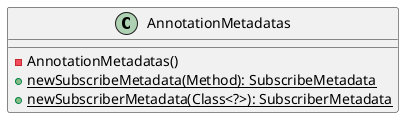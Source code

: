 @startuml

    class AnnotationMetadatas {
        -AnnotationMetadatas()
        {static} +newSubscribeMetadata(Method): SubscribeMetadata
        {static} +newSubscriberMetadata(Class<?>): SubscriberMetadata
    }

@enduml
